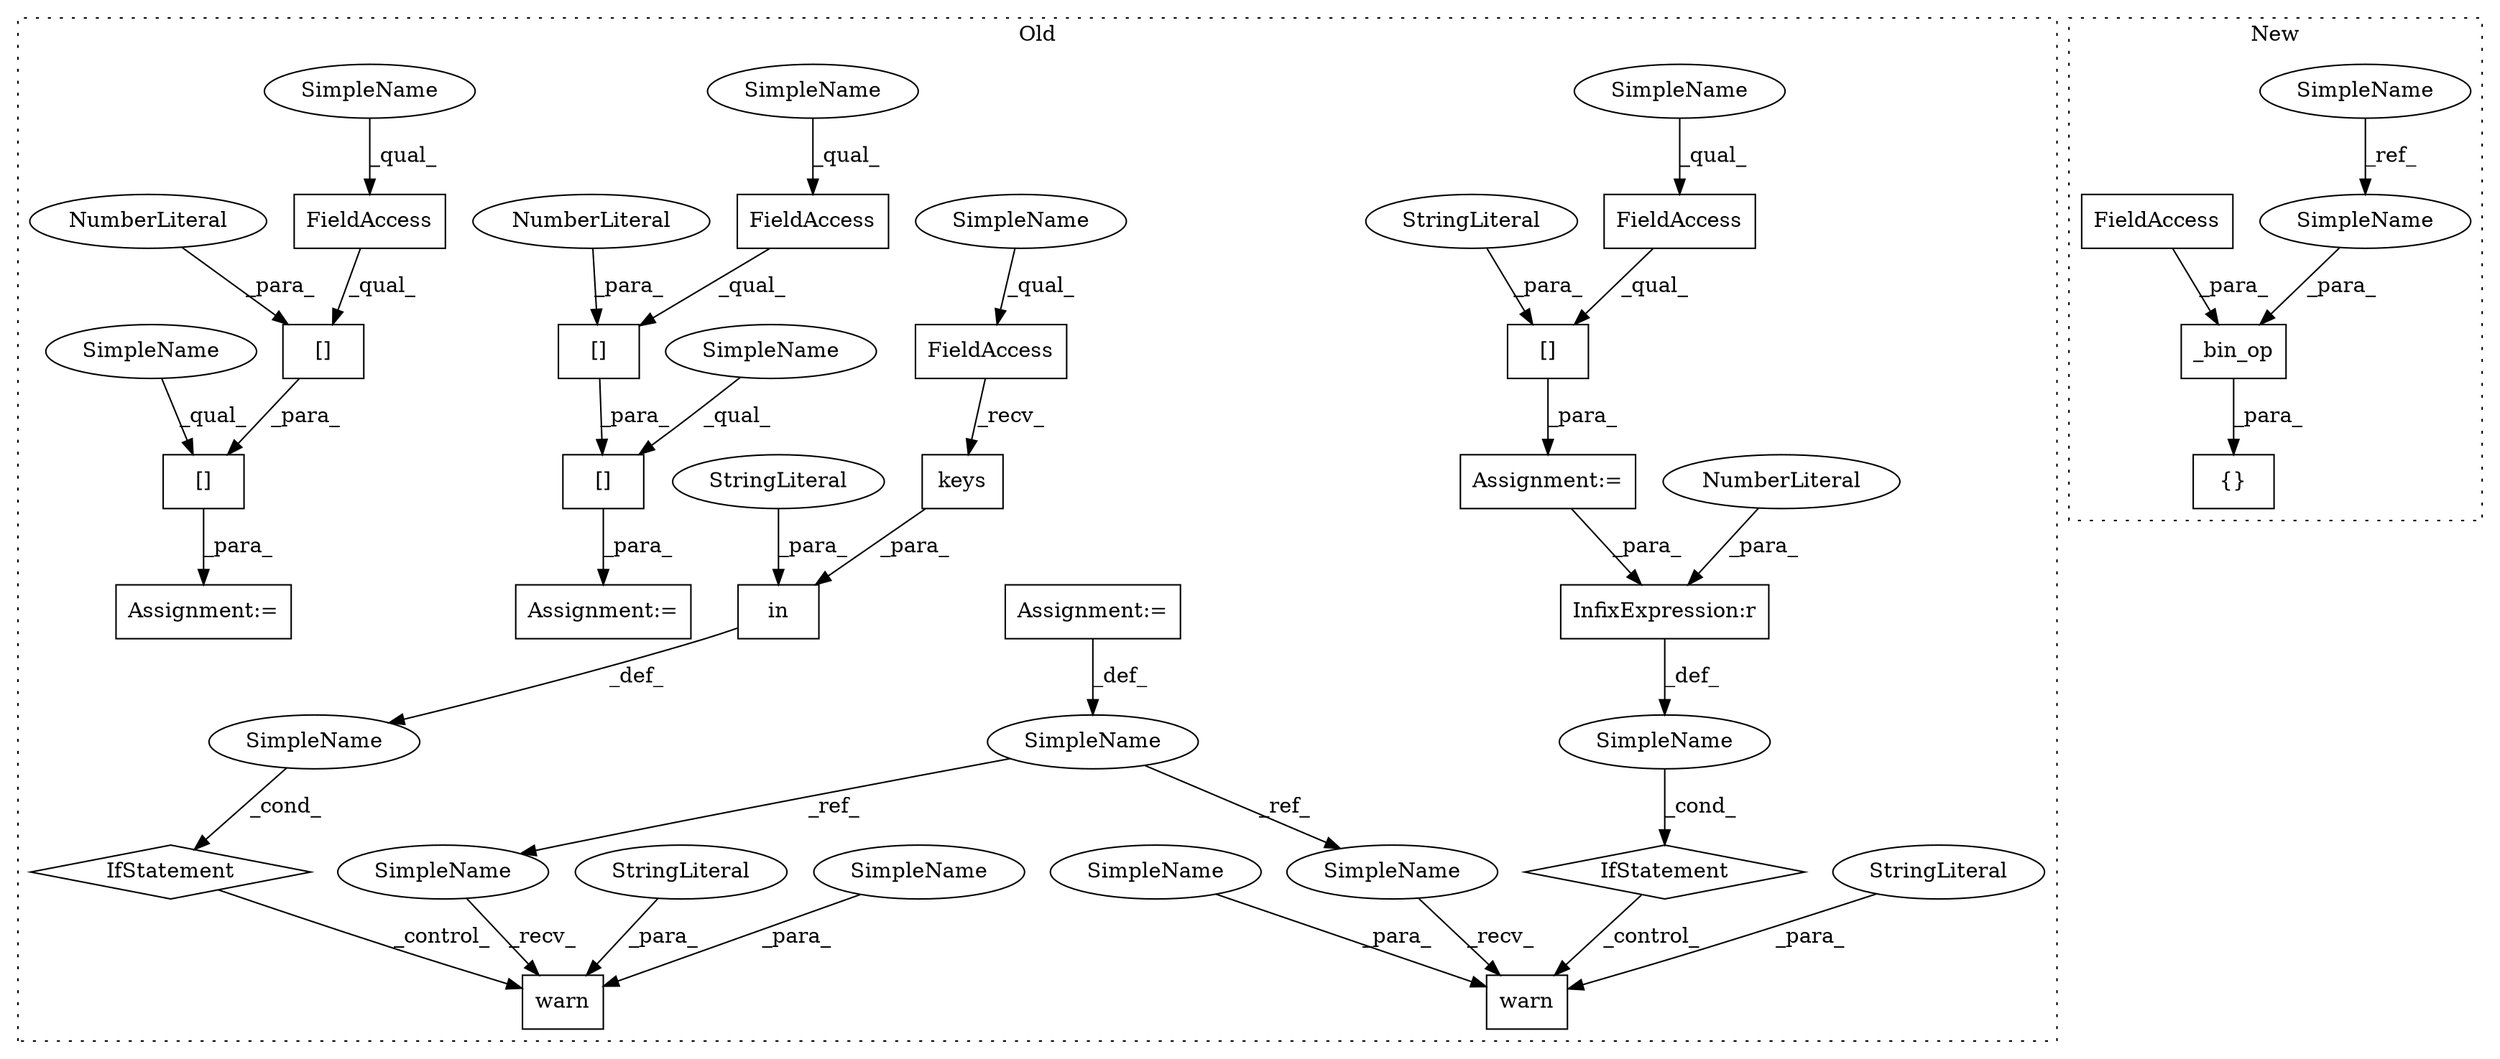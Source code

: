 digraph G {
subgraph cluster0 {
1 [label="IfStatement" a="25" s="26622,26640" l="4,2" shape="diamond"];
3 [label="Assignment:=" a="7" s="26592" l="1" shape="box"];
5 [label="[]" a="2" s="26593,26615" l="11,1" shape="box"];
6 [label="StringLiteral" a="45" s="26604" l="11" shape="ellipse"];
7 [label="warn" a="32" s="26659,26763" l="5,1" shape="box"];
8 [label="SimpleName" a="42" s="" l="" shape="ellipse"];
9 [label="StringLiteral" a="45" s="26664" l="87" shape="ellipse"];
10 [label="InfixExpression:r" a="27" s="26635" l="4" shape="box"];
11 [label="NumberLiteral" a="34" s="26639" l="1" shape="ellipse"];
12 [label="SimpleName" a="42" s="26479" l="8" shape="ellipse"];
13 [label="warn" a="32" s="26830,26929" l="5,1" shape="box"];
14 [label="in" a="105" s="26784" l="27" shape="box"];
15 [label="keys" a="32" s="26805" l="6" shape="box"];
16 [label="StringLiteral" a="45" s="26784" l="6" shape="ellipse"];
17 [label="StringLiteral" a="45" s="26835" l="82" shape="ellipse"];
18 [label="SimpleName" a="42" s="" l="" shape="ellipse"];
19 [label="IfStatement" a="25" s="26776,26811" l="8,2" shape="diamond"];
20 [label="FieldAccess" a="22" s="26794" l="10" shape="box"];
21 [label="FieldAccess" a="22" s="26593" l="10" shape="box"];
22 [label="FieldAccess" a="22" s="26528" l="11" shape="box"];
23 [label="[]" a="2" s="26528,26541" l="12,1" shape="box"];
24 [label="NumberLiteral" a="34" s="26540" l="1" shape="ellipse"];
25 [label="[]" a="2" s="26517,26542" l="11,1" shape="box"];
27 [label="[]" a="2" s="26551,26576" l="11,1" shape="box"];
29 [label="FieldAccess" a="22" s="26562" l="11" shape="box"];
30 [label="[]" a="2" s="26562,26575" l="12,1" shape="box"];
31 [label="NumberLiteral" a="34" s="26574" l="1" shape="ellipse"];
32 [label="Assignment:=" a="7" s="26516" l="1" shape="box"];
33 [label="Assignment:=" a="7" s="26550" l="1" shape="box"];
34 [label="Assignment:=" a="7" s="26479" l="8" shape="box"];
35 [label="SimpleName" a="42" s="26821" l="8" shape="ellipse"];
36 [label="SimpleName" a="42" s="26650" l="8" shape="ellipse"];
38 [label="SimpleName" a="42" s="26593" l="4" shape="ellipse"];
39 [label="SimpleName" a="42" s="26794" l="4" shape="ellipse"];
40 [label="SimpleName" a="42" s="26562" l="4" shape="ellipse"];
41 [label="SimpleName" a="42" s="26528" l="4" shape="ellipse"];
42 [label="SimpleName" a="42" s="26551" l="10" shape="ellipse"];
43 [label="SimpleName" a="42" s="26517" l="10" shape="ellipse"];
44 [label="SimpleName" a="42" s="26918" l="11" shape="ellipse"];
45 [label="SimpleName" a="42" s="26752" l="11" shape="ellipse"];
label = "Old";
style="dotted";
}
subgraph cluster1 {
2 [label="_bin_op" a="32" s="26795,26836" l="8,1" shape="box"];
4 [label="{}" a="4" s="26790,26837" l="1,1" shape="box"];
26 [label="SimpleName" a="42" s="26730" l="10" shape="ellipse"];
28 [label="FieldAccess" a="22" s="26819" l="17" shape="box"];
37 [label="SimpleName" a="42" s="26808" l="10" shape="ellipse"];
label = "New";
style="dotted";
}
1 -> 7 [label="_control_"];
2 -> 4 [label="_para_"];
3 -> 10 [label="_para_"];
5 -> 3 [label="_para_"];
6 -> 5 [label="_para_"];
8 -> 1 [label="_cond_"];
9 -> 7 [label="_para_"];
10 -> 8 [label="_def_"];
11 -> 10 [label="_para_"];
12 -> 36 [label="_ref_"];
12 -> 35 [label="_ref_"];
14 -> 18 [label="_def_"];
15 -> 14 [label="_para_"];
16 -> 14 [label="_para_"];
17 -> 13 [label="_para_"];
18 -> 19 [label="_cond_"];
19 -> 13 [label="_control_"];
20 -> 15 [label="_recv_"];
21 -> 5 [label="_qual_"];
22 -> 23 [label="_qual_"];
23 -> 25 [label="_para_"];
24 -> 23 [label="_para_"];
25 -> 32 [label="_para_"];
26 -> 37 [label="_ref_"];
27 -> 33 [label="_para_"];
28 -> 2 [label="_para_"];
29 -> 30 [label="_qual_"];
30 -> 27 [label="_para_"];
31 -> 30 [label="_para_"];
34 -> 12 [label="_def_"];
35 -> 13 [label="_recv_"];
36 -> 7 [label="_recv_"];
37 -> 2 [label="_para_"];
38 -> 21 [label="_qual_"];
39 -> 20 [label="_qual_"];
40 -> 29 [label="_qual_"];
41 -> 22 [label="_qual_"];
42 -> 27 [label="_qual_"];
43 -> 25 [label="_qual_"];
44 -> 13 [label="_para_"];
45 -> 7 [label="_para_"];
}